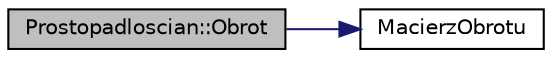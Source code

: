digraph "Prostopadloscian::Obrot"
{
 // LATEX_PDF_SIZE
  edge [fontname="Helvetica",fontsize="10",labelfontname="Helvetica",labelfontsize="10"];
  node [fontname="Helvetica",fontsize="10",shape=record];
  rankdir="LR";
  Node1 [label="Prostopadloscian::Obrot",height=0.2,width=0.4,color="black", fillcolor="grey75", style="filled", fontcolor="black",tooltip="Metoda sluzaca do opracania prostopadloscianu o zadany kat wokol wybranej osi."];
  Node1 -> Node2 [color="midnightblue",fontsize="10",style="solid",fontname="Helvetica"];
  Node2 [label="MacierzObrotu",height=0.2,width=0.4,color="black", fillcolor="white", style="filled",URL="$_macierz3x3_8cpp.html#ad8025dce8d7b6de076406607d0ee83a3",tooltip="Metoda sluzaca do generowania macierzy obrotu wokol wybranej osi o zadany kat. Argumenty:"];
}
